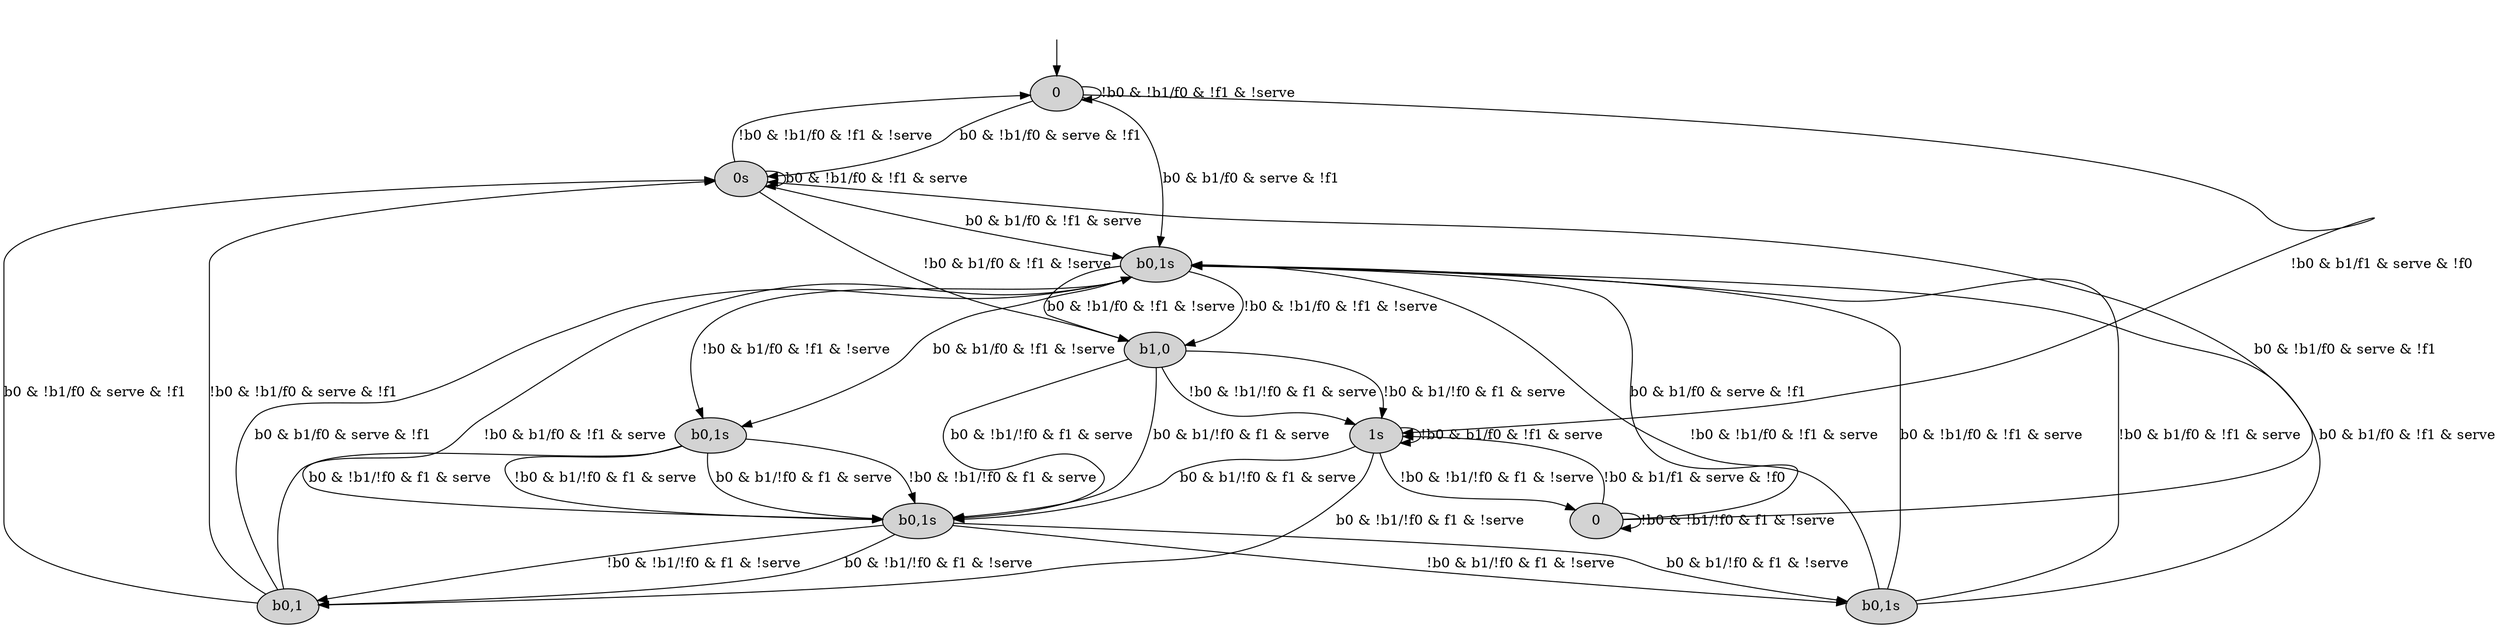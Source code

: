digraph "static/temp_model_files/LearnedModel_389" {
"0" [label="0", style=filled];
"1" [label="0", style=filled];

"0s" [label="0s", style=filled];
"1s" [label="1s", style=filled];

"b1,0" [label="b1,0", style=filled];
"b0,1" [label="b0,1", style=filled];

"b0,1s" [label="b0,1s", style=filled];
"b1,0s" [label="b0,1s", style=filled];

"b0b1,1" [label="b0,1s", style=filled];
"b1b0,0" [label="b0,1s", style=filled];

"0" -> "0"  [label="!b0 & !b1/f0 & !f1 & !serve"];
"0" -> "1s"  [label="!b0 & b1/f1 & serve & !f0"];
"0" -> "0s"  [label="b0 & !b1/f0 & serve & !f1"];
"0" -> "b1,0s"  [label="b0 & b1/f0 & serve & !f1"];

"1" -> "1"  [label="!b0 & !b1/!f0 & f1 & !serve"];
"1" -> "1s"  [label="!b0 & b1/f1 & serve & !f0"];
"1" -> "0s"  [label="b0 & !b1/f0 & serve & !f1"];
"1" -> "b1,0s"  [label="b0 & b1/f0 & serve & !f1"];

"0s" -> "0"  [label="!b0 & !b1/f0 & !f1 & !serve"];
"0s" -> "b1,0"  [label="!b0 & b1/f0 & !f1 & !serve"];
"0s" -> "0s"  [label="b0 & !b1/f0 & !f1 & serve"];
"0s" -> "b1,0s"  [label="b0 & b1/f0 & !f1 & serve"];

"1s" -> "1"  [label="!b0 & !b1/!f0 & f1 & !serve"];
"1s" -> "1s"  [label="!b0 & b1/f0 & !f1 & serve"];
"1s" -> "b0,1"  [label="b0 & !b1/!f0 & f1 & !serve"];
"1s" -> "b0,1s"  [label="b0 & b1/!f0 & f1 & serve"];

"b1,0" -> "1s"  [label="!b0 & !b1/!f0 & f1 & serve"];
"b1,0" -> "1s"  [label="!b0 & b1/!f0 & f1 & serve"];
"b1,0" -> "b0,1s"  [label="b0 & !b1/!f0 & f1 & serve"];
"b1,0" -> "b0,1s"  [label="b0 & b1/!f0 & f1 & serve"];

"b0,1" -> "0s"  [label="!b0 & !b1/f0 & serve & !f1"];
"b0,1" -> "b1,0s"  [label="!b0 & b1/f0 & !f1 & serve"];
"b0,1" -> "0s"  [label="b0 & !b1/f0 & serve & !f1"];
"b0,1" -> "b1,0s"  [label="b0 & b1/f0 & serve & !f1"];

"b0,1s" -> "b0,1"  [label="!b0 & !b1/!f0 & f1 & !serve"];
"b0,1s" -> "b0,1"  [label="b0 & !b1/!f0 & f1 & !serve"];
"b0,1s" -> "b0b1,1"  [label="!b0 & b1/!f0 & f1 & !serve"];
"b0,1s" -> "b0b1,1"  [label="b0 & b1/!f0 & f1 & !serve"];

"b1,0s" -> "b1,0"  [label="!b0 & !b1/f0 & !f1 & !serve"];
"b1,0s" -> "b1,0"  [label="b0 & !b1/f0 & !f1 & !serve"];
"b1,0s" -> "b1b0,0"  [label="!b0 & b1/f0 & !f1 & !serve"];
"b1,0s" -> "b1b0,0"  [label="b0 & b1/f0 & !f1 & !serve"];

"b0b1,1" -> "b1,0s" [label="!b0 & !b1/f0 & !f1 & serve"];
"b0b1,1" -> "b1,0s" [label="b0 & !b1/f0 & !f1 & serve"];
"b0b1,1" -> "b1,0s" [label="!b0 & b1/f0 & !f1 & serve"];
"b0b1,1" -> "b1,0s" [label="b0 & b1/f0 & !f1 & serve"];

"b1b0,0" -> "b0,1s" [label="!b0 & !b1/!f0 & f1 & serve"];
"b1b0,0" -> "b0,1s" [label="b0 & !b1/!f0 & f1 & serve"];
"b1b0,0" -> "b0,1s" [label="!b0 & b1/!f0 & f1 & serve"];
"b1b0,0" -> "b0,1s" [label="b0 & b1/!f0 & f1 & serve"];
__start0 [label="", shape=none];
__start0 -> "0"  [label=""];
}
